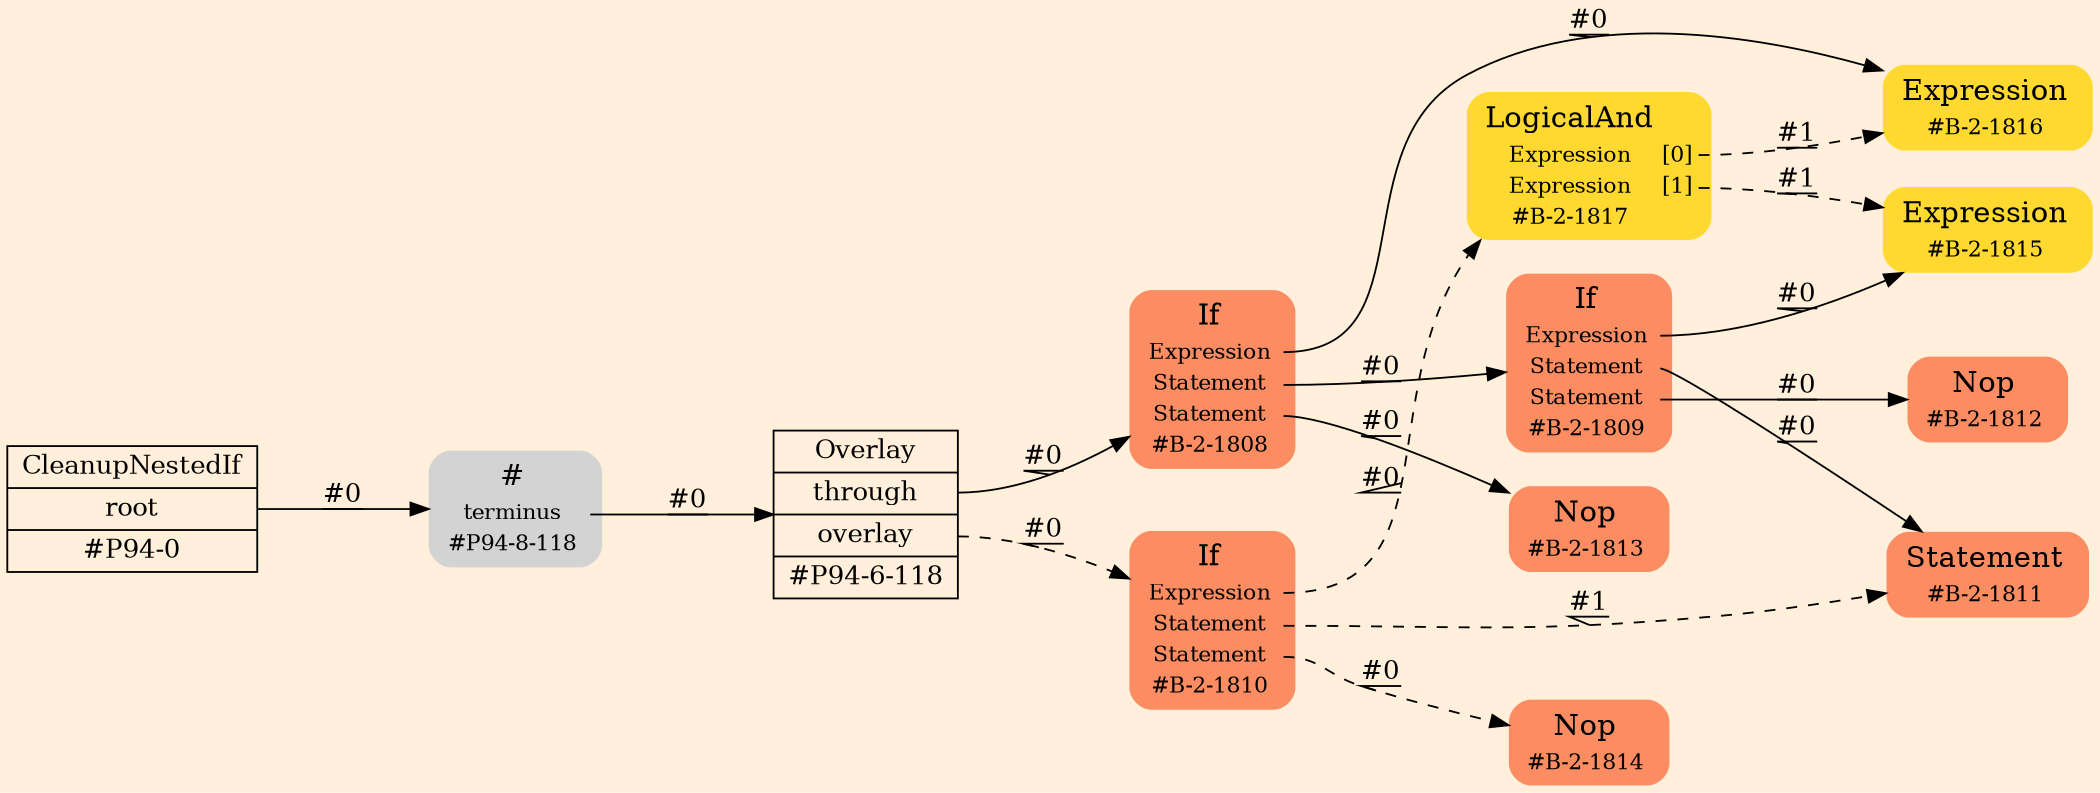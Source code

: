 digraph Inferno {
graph [
rankdir = "LR"
ranksep = 1.0
size = "14,20"
bgcolor = antiquewhite1
];
node [
];
"CR#P94-0" [
shape = "record"
fillcolor = "transparent"
label = "<fixed> CleanupNestedIf | <port0> root | <port1> #P94-0"
style = "filled"
fontsize = "14"
fillcolor = antiquewhite1
];
"#P94-8-118" [
shape = "plaintext"
label = <<TABLE BORDER="0" CELLBORDER="0" CELLSPACING="0">
 <TR>
  <TD><FONT POINT-SIZE="16.0">#</FONT></TD>
  <TD></TD>
 </TR>
 <TR>
  <TD>terminus</TD>
  <TD PORT="port0"></TD>
 </TR>
 <TR>
  <TD>#P94-8-118</TD>
  <TD PORT="port1"></TD>
 </TR>
</TABLE>>
style = "rounded,filled"
fontsize = "12"
];
"#P94-6-118" [
shape = "record"
label = "<fixed> Overlay | <port0> through | <port1> overlay | <port2> #P94-6-118"
style = "filled"
fontsize = "14"
fillcolor = antiquewhite1
];
"#B-2-1808" [
shape = "plaintext"
fillcolor = "/set28/2"
label = <<TABLE BORDER="0" CELLBORDER="0" CELLSPACING="0">
 <TR>
  <TD><FONT POINT-SIZE="16.0">If</FONT></TD>
  <TD></TD>
 </TR>
 <TR>
  <TD>Expression</TD>
  <TD PORT="port0"></TD>
 </TR>
 <TR>
  <TD>Statement</TD>
  <TD PORT="port1"></TD>
 </TR>
 <TR>
  <TD>Statement</TD>
  <TD PORT="port2"></TD>
 </TR>
 <TR>
  <TD>#B-2-1808</TD>
  <TD PORT="port3"></TD>
 </TR>
</TABLE>>
style = "rounded,filled"
fontsize = "12"
];
"#B-2-1816" [
shape = "plaintext"
fillcolor = "/set28/6"
label = <<TABLE BORDER="0" CELLBORDER="0" CELLSPACING="0">
 <TR>
  <TD><FONT POINT-SIZE="16.0">Expression</FONT></TD>
  <TD></TD>
 </TR>
 <TR>
  <TD>#B-2-1816</TD>
  <TD PORT="port0"></TD>
 </TR>
</TABLE>>
style = "rounded,filled"
fontsize = "12"
];
"#B-2-1809" [
shape = "plaintext"
fillcolor = "/set28/2"
label = <<TABLE BORDER="0" CELLBORDER="0" CELLSPACING="0">
 <TR>
  <TD><FONT POINT-SIZE="16.0">If</FONT></TD>
  <TD></TD>
 </TR>
 <TR>
  <TD>Expression</TD>
  <TD PORT="port0"></TD>
 </TR>
 <TR>
  <TD>Statement</TD>
  <TD PORT="port1"></TD>
 </TR>
 <TR>
  <TD>Statement</TD>
  <TD PORT="port2"></TD>
 </TR>
 <TR>
  <TD>#B-2-1809</TD>
  <TD PORT="port3"></TD>
 </TR>
</TABLE>>
style = "rounded,filled"
fontsize = "12"
];
"#B-2-1815" [
shape = "plaintext"
fillcolor = "/set28/6"
label = <<TABLE BORDER="0" CELLBORDER="0" CELLSPACING="0">
 <TR>
  <TD><FONT POINT-SIZE="16.0">Expression</FONT></TD>
  <TD></TD>
 </TR>
 <TR>
  <TD>#B-2-1815</TD>
  <TD PORT="port0"></TD>
 </TR>
</TABLE>>
style = "rounded,filled"
fontsize = "12"
];
"#B-2-1811" [
shape = "plaintext"
fillcolor = "/set28/2"
label = <<TABLE BORDER="0" CELLBORDER="0" CELLSPACING="0">
 <TR>
  <TD><FONT POINT-SIZE="16.0">Statement</FONT></TD>
  <TD></TD>
 </TR>
 <TR>
  <TD>#B-2-1811</TD>
  <TD PORT="port0"></TD>
 </TR>
</TABLE>>
style = "rounded,filled"
fontsize = "12"
];
"#B-2-1812" [
shape = "plaintext"
fillcolor = "/set28/2"
label = <<TABLE BORDER="0" CELLBORDER="0" CELLSPACING="0">
 <TR>
  <TD><FONT POINT-SIZE="16.0">Nop</FONT></TD>
  <TD></TD>
 </TR>
 <TR>
  <TD>#B-2-1812</TD>
  <TD PORT="port0"></TD>
 </TR>
</TABLE>>
style = "rounded,filled"
fontsize = "12"
];
"#B-2-1813" [
shape = "plaintext"
fillcolor = "/set28/2"
label = <<TABLE BORDER="0" CELLBORDER="0" CELLSPACING="0">
 <TR>
  <TD><FONT POINT-SIZE="16.0">Nop</FONT></TD>
  <TD></TD>
 </TR>
 <TR>
  <TD>#B-2-1813</TD>
  <TD PORT="port0"></TD>
 </TR>
</TABLE>>
style = "rounded,filled"
fontsize = "12"
];
"#B-2-1810" [
shape = "plaintext"
fillcolor = "/set28/2"
label = <<TABLE BORDER="0" CELLBORDER="0" CELLSPACING="0">
 <TR>
  <TD><FONT POINT-SIZE="16.0">If</FONT></TD>
  <TD></TD>
 </TR>
 <TR>
  <TD>Expression</TD>
  <TD PORT="port0"></TD>
 </TR>
 <TR>
  <TD>Statement</TD>
  <TD PORT="port1"></TD>
 </TR>
 <TR>
  <TD>Statement</TD>
  <TD PORT="port2"></TD>
 </TR>
 <TR>
  <TD>#B-2-1810</TD>
  <TD PORT="port3"></TD>
 </TR>
</TABLE>>
style = "rounded,filled"
fontsize = "12"
];
"#B-2-1817" [
shape = "plaintext"
fillcolor = "/set28/6"
label = <<TABLE BORDER="0" CELLBORDER="0" CELLSPACING="0">
 <TR>
  <TD><FONT POINT-SIZE="16.0">LogicalAnd</FONT></TD>
  <TD></TD>
 </TR>
 <TR>
  <TD>Expression</TD>
  <TD PORT="port0">[0]</TD>
 </TR>
 <TR>
  <TD>Expression</TD>
  <TD PORT="port1">[1]</TD>
 </TR>
 <TR>
  <TD>#B-2-1817</TD>
  <TD PORT="port2"></TD>
 </TR>
</TABLE>>
style = "rounded,filled"
fontsize = "12"
];
"#B-2-1814" [
shape = "plaintext"
fillcolor = "/set28/2"
label = <<TABLE BORDER="0" CELLBORDER="0" CELLSPACING="0">
 <TR>
  <TD><FONT POINT-SIZE="16.0">Nop</FONT></TD>
  <TD></TD>
 </TR>
 <TR>
  <TD>#B-2-1814</TD>
  <TD PORT="port0"></TD>
 </TR>
</TABLE>>
style = "rounded,filled"
fontsize = "12"
];
"CR#P94-0":port0 -> "#P94-8-118" [style="solid"
label = "#0"
decorate = true
];
"#P94-8-118":port0 -> "#P94-6-118" [style="solid"
label = "#0"
decorate = true
];
"#P94-6-118":port0 -> "#B-2-1808" [style="solid"
label = "#0"
decorate = true
];
"#P94-6-118":port1 -> "#B-2-1810" [style="dashed"
label = "#0"
decorate = true
];
"#B-2-1808":port0 -> "#B-2-1816" [style="solid"
label = "#0"
decorate = true
];
"#B-2-1808":port1 -> "#B-2-1809" [style="solid"
label = "#0"
decorate = true
];
"#B-2-1808":port2 -> "#B-2-1813" [style="solid"
label = "#0"
decorate = true
];
"#B-2-1809":port0 -> "#B-2-1815" [style="solid"
label = "#0"
decorate = true
];
"#B-2-1809":port1 -> "#B-2-1811" [style="solid"
label = "#0"
decorate = true
];
"#B-2-1809":port2 -> "#B-2-1812" [style="solid"
label = "#0"
decorate = true
];
"#B-2-1810":port0 -> "#B-2-1817" [style="dashed"
label = "#0"
decorate = true
];
"#B-2-1810":port1 -> "#B-2-1811" [style="dashed"
label = "#1"
decorate = true
];
"#B-2-1810":port2 -> "#B-2-1814" [style="dashed"
label = "#0"
decorate = true
];
"#B-2-1817":port0 -> "#B-2-1816" [style="dashed"
label = "#1"
decorate = true
];
"#B-2-1817":port1 -> "#B-2-1815" [style="dashed"
label = "#1"
decorate = true
];
}
